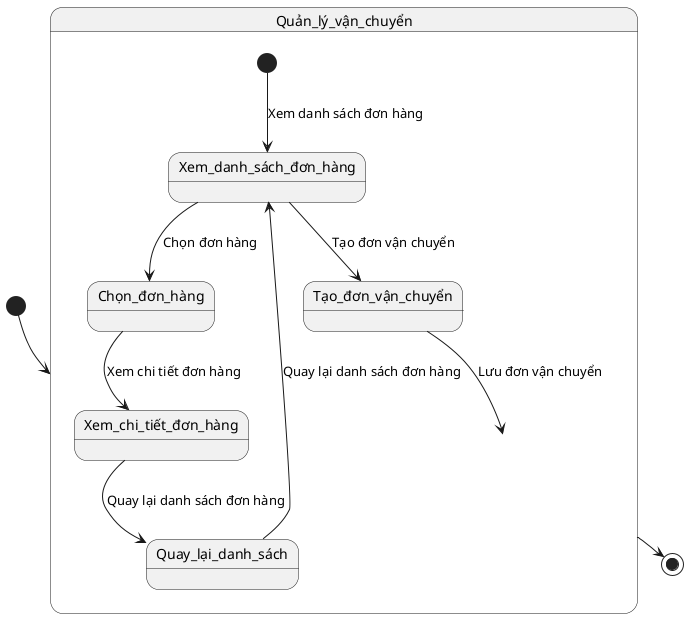@startuml
[*] --> Quản_lý_vận_chuyển
state Quản_lý_vận_chuyển {
  [*] --> Xem_danh_sách_đơn_hàng: Xem danh sách đơn hàng
  Xem_danh_sách_đơn_hàng --> Chọn_đơn_hàng: Chọn đơn hàng
  Xem_danh_sách_đơn_hàng --> Tạo_đơn_vận_chuyển: Tạo đơn vận chuyển
  Chọn_đơn_hàng --> Xem_chi_tiết_đơn_hàng: Xem chi tiết đơn hàng
  Xem_chi_tiết_đơn_hàng --> Quay_lại_danh_sách: Quay lại danh sách đơn hàng
  Quay_lại_danh_sách --> Xem_danh_sách_đơn_hàng: Quay lại danh sách đơn hàng
  Tạo_đơn_vận_chuyển --> Quản_lý_vận_chuyển: Lưu đơn vận chuyển
}
Quản_lý_vận_chuyển --> [*]
@enduml